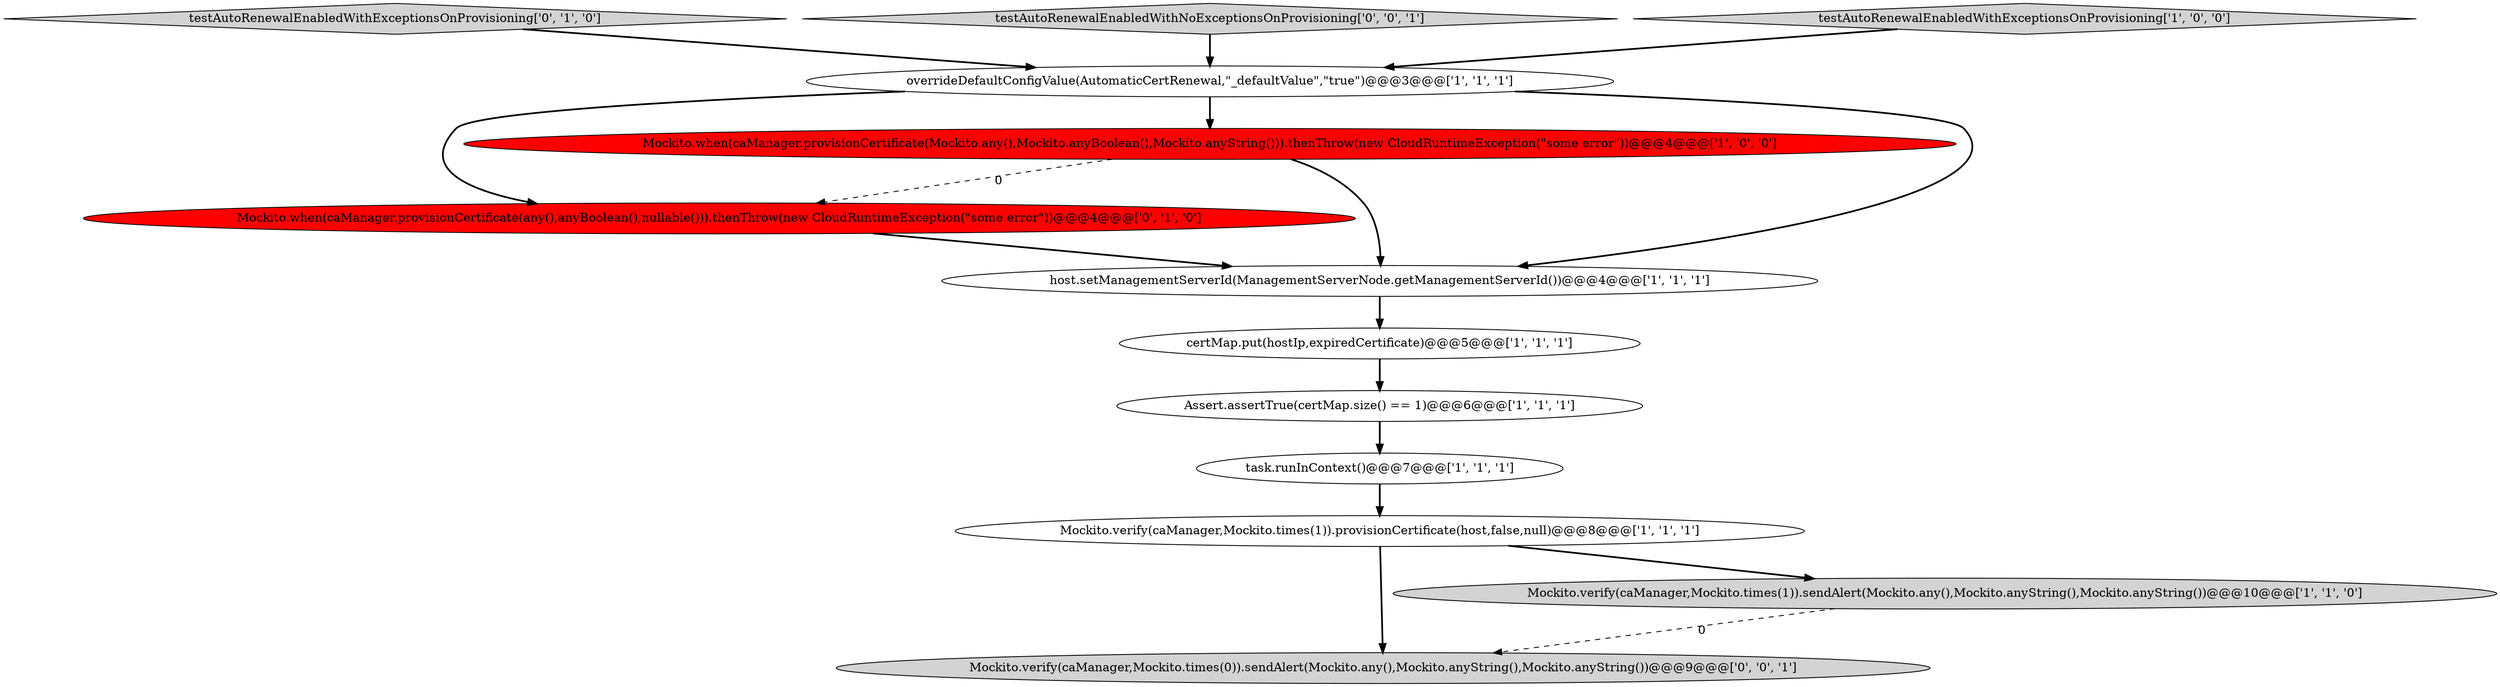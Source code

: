 digraph {
9 [style = filled, label = "testAutoRenewalEnabledWithExceptionsOnProvisioning['0', '1', '0']", fillcolor = lightgray, shape = diamond image = "AAA0AAABBB2BBB"];
6 [style = filled, label = "Mockito.verify(caManager,Mockito.times(1)).provisionCertificate(host,false,null)@@@8@@@['1', '1', '1']", fillcolor = white, shape = ellipse image = "AAA0AAABBB1BBB"];
0 [style = filled, label = "Assert.assertTrue(certMap.size() == 1)@@@6@@@['1', '1', '1']", fillcolor = white, shape = ellipse image = "AAA0AAABBB1BBB"];
10 [style = filled, label = "Mockito.when(caManager.provisionCertificate(any(),anyBoolean(),nullable())).thenThrow(new CloudRuntimeException(\"some error\"))@@@4@@@['0', '1', '0']", fillcolor = red, shape = ellipse image = "AAA1AAABBB2BBB"];
12 [style = filled, label = "testAutoRenewalEnabledWithNoExceptionsOnProvisioning['0', '0', '1']", fillcolor = lightgray, shape = diamond image = "AAA0AAABBB3BBB"];
7 [style = filled, label = "testAutoRenewalEnabledWithExceptionsOnProvisioning['1', '0', '0']", fillcolor = lightgray, shape = diamond image = "AAA0AAABBB1BBB"];
5 [style = filled, label = "certMap.put(hostIp,expiredCertificate)@@@5@@@['1', '1', '1']", fillcolor = white, shape = ellipse image = "AAA0AAABBB1BBB"];
11 [style = filled, label = "Mockito.verify(caManager,Mockito.times(0)).sendAlert(Mockito.any(),Mockito.anyString(),Mockito.anyString())@@@9@@@['0', '0', '1']", fillcolor = lightgray, shape = ellipse image = "AAA0AAABBB3BBB"];
3 [style = filled, label = "Mockito.when(caManager.provisionCertificate(Mockito.any(),Mockito.anyBoolean(),Mockito.anyString())).thenThrow(new CloudRuntimeException(\"some error\"))@@@4@@@['1', '0', '0']", fillcolor = red, shape = ellipse image = "AAA1AAABBB1BBB"];
4 [style = filled, label = "overrideDefaultConfigValue(AutomaticCertRenewal,\"_defaultValue\",\"true\")@@@3@@@['1', '1', '1']", fillcolor = white, shape = ellipse image = "AAA0AAABBB1BBB"];
8 [style = filled, label = "Mockito.verify(caManager,Mockito.times(1)).sendAlert(Mockito.any(),Mockito.anyString(),Mockito.anyString())@@@10@@@['1', '1', '0']", fillcolor = lightgray, shape = ellipse image = "AAA0AAABBB1BBB"];
2 [style = filled, label = "task.runInContext()@@@7@@@['1', '1', '1']", fillcolor = white, shape = ellipse image = "AAA0AAABBB1BBB"];
1 [style = filled, label = "host.setManagementServerId(ManagementServerNode.getManagementServerId())@@@4@@@['1', '1', '1']", fillcolor = white, shape = ellipse image = "AAA0AAABBB1BBB"];
1->5 [style = bold, label=""];
4->10 [style = bold, label=""];
4->3 [style = bold, label=""];
4->1 [style = bold, label=""];
3->10 [style = dashed, label="0"];
7->4 [style = bold, label=""];
8->11 [style = dashed, label="0"];
5->0 [style = bold, label=""];
3->1 [style = bold, label=""];
10->1 [style = bold, label=""];
9->4 [style = bold, label=""];
12->4 [style = bold, label=""];
2->6 [style = bold, label=""];
6->11 [style = bold, label=""];
6->8 [style = bold, label=""];
0->2 [style = bold, label=""];
}
